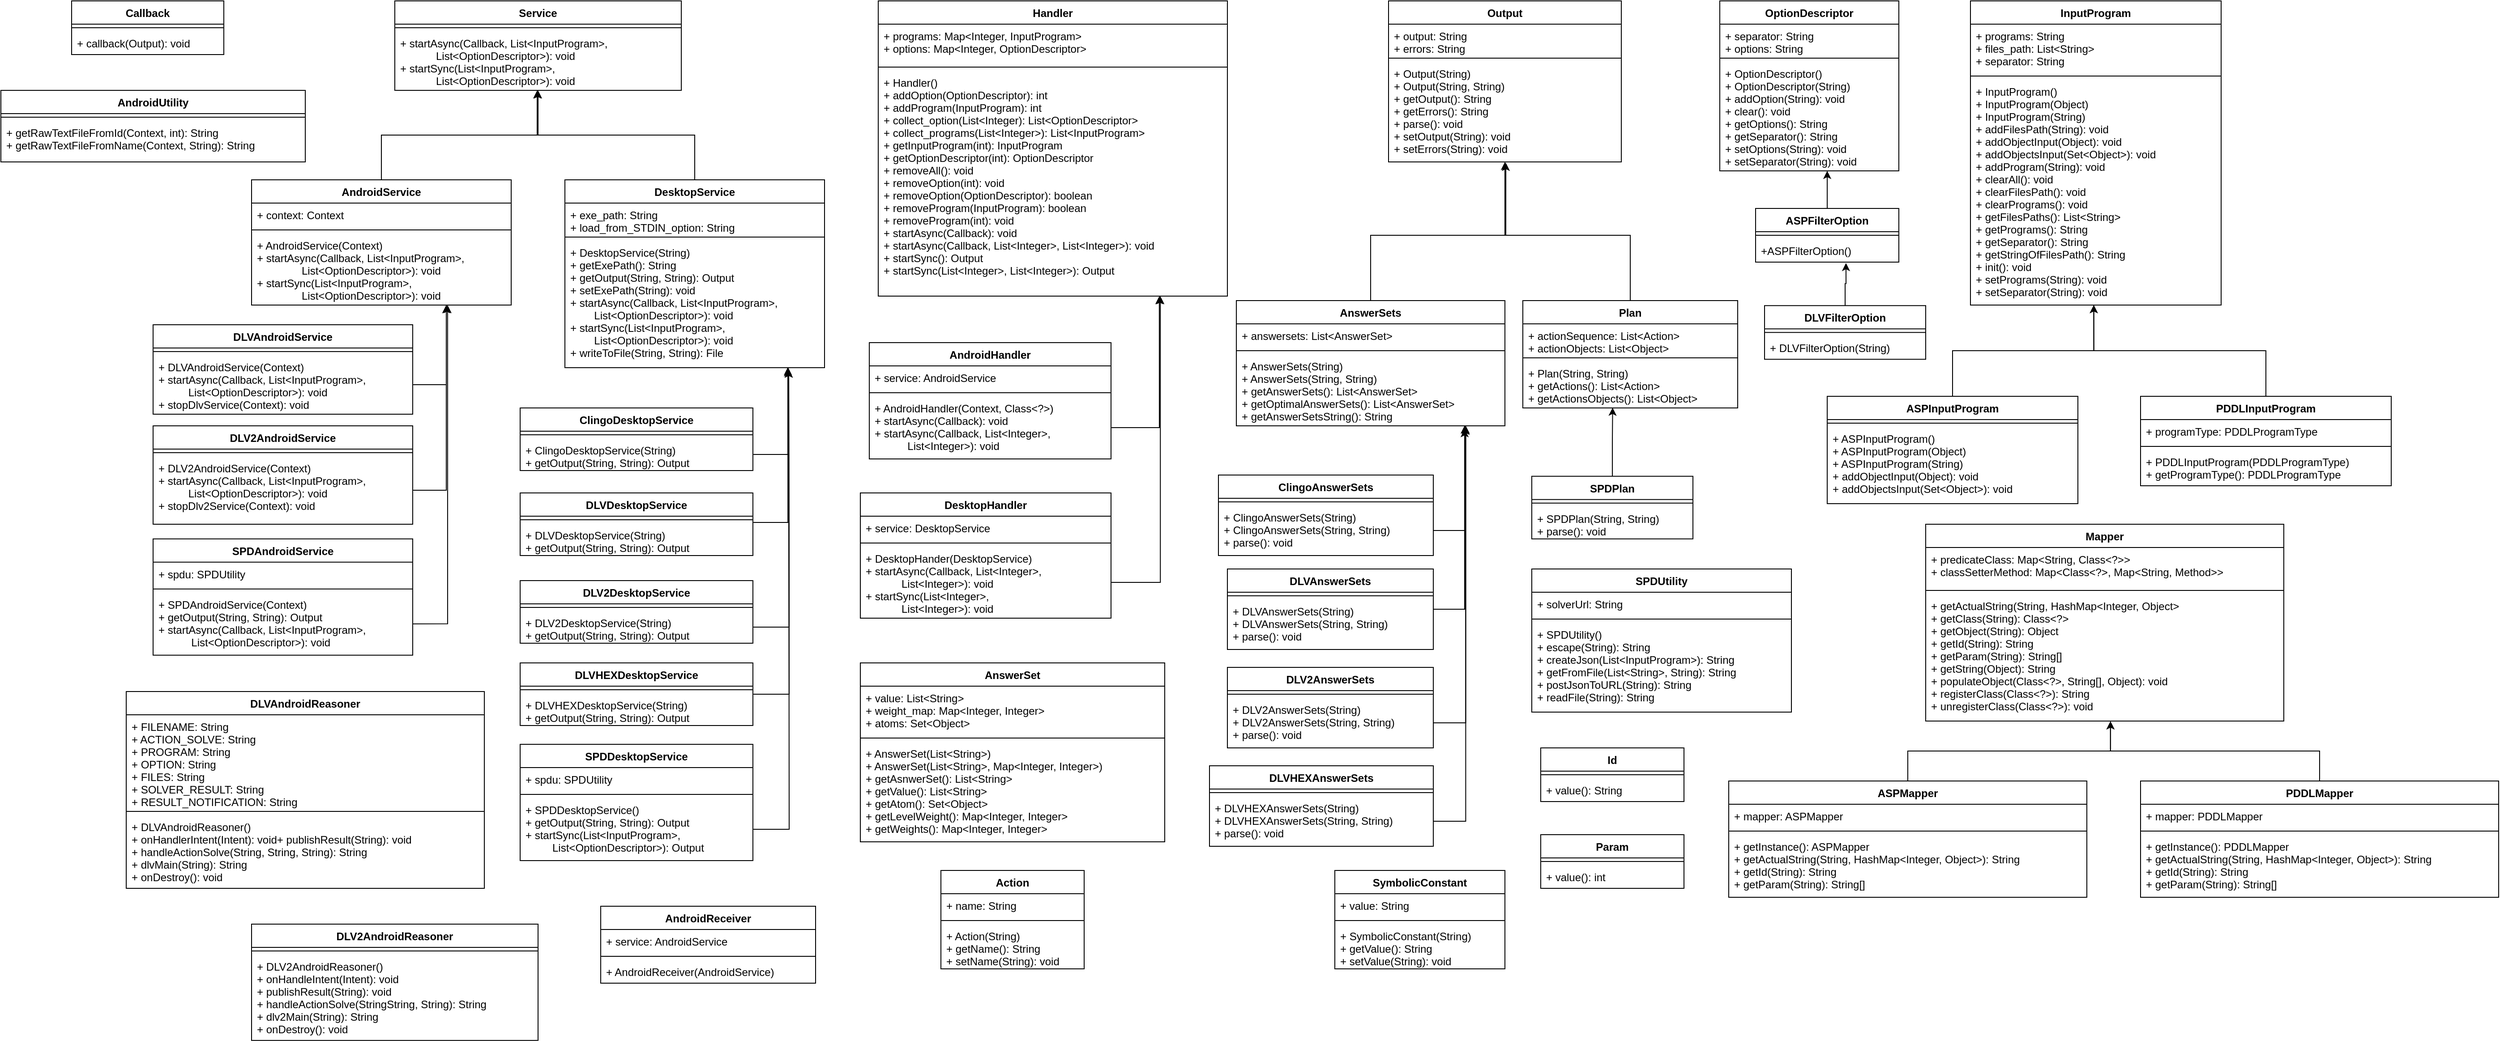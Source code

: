 <mxfile version="12.5.5" type="device"><diagram id="XfxQI-YDz-Ig00bd78r7" name="Page-1"><mxGraphModel dx="1921" dy="1619" grid="1" gridSize="10" guides="1" tooltips="1" connect="1" arrows="1" fold="1" page="1" pageScale="1" pageWidth="827" pageHeight="1169" math="0" shadow="0"><root><mxCell id="0"/><mxCell id="1" parent="0"/><mxCell id="Uh3srBSXITsG0A0jG8PD-2" value="Callback" style="swimlane;fontStyle=1;align=center;verticalAlign=top;childLayout=stackLayout;horizontal=1;startSize=26;horizontalStack=0;resizeParent=1;resizeParentMax=0;resizeLast=0;collapsible=1;marginBottom=0;" parent="1" vertex="1"><mxGeometry x="-171" y="-82" width="170" height="60" as="geometry"/></mxCell><mxCell id="Uh3srBSXITsG0A0jG8PD-4" value="" style="line;strokeWidth=1;fillColor=none;align=left;verticalAlign=middle;spacingTop=-1;spacingLeft=3;spacingRight=3;rotatable=0;labelPosition=right;points=[];portConstraint=eastwest;" parent="Uh3srBSXITsG0A0jG8PD-2" vertex="1"><mxGeometry y="26" width="170" height="8" as="geometry"/></mxCell><mxCell id="Uh3srBSXITsG0A0jG8PD-5" value="+ callback(Output): void" style="text;strokeColor=none;fillColor=none;align=left;verticalAlign=top;spacingLeft=4;spacingRight=4;overflow=hidden;rotatable=0;points=[[0,0.5],[1,0.5]];portConstraint=eastwest;" parent="Uh3srBSXITsG0A0jG8PD-2" vertex="1"><mxGeometry y="34" width="170" height="26" as="geometry"/></mxCell><mxCell id="Uh3srBSXITsG0A0jG8PD-7" value="Handler" style="swimlane;fontStyle=1;align=center;verticalAlign=top;childLayout=stackLayout;horizontal=1;startSize=26;horizontalStack=0;resizeParent=1;resizeParentMax=0;resizeLast=0;collapsible=1;marginBottom=0;" parent="1" vertex="1"><mxGeometry x="730" y="-82" width="390" height="330" as="geometry"/></mxCell><mxCell id="Uh3srBSXITsG0A0jG8PD-8" value="+ programs: Map&lt;Integer, InputProgram&gt;&#xA;+ options: Map&lt;Integer, OptionDescriptor&gt;" style="text;strokeColor=none;fillColor=none;align=left;verticalAlign=top;spacingLeft=4;spacingRight=4;overflow=hidden;rotatable=0;points=[[0,0.5],[1,0.5]];portConstraint=eastwest;" parent="Uh3srBSXITsG0A0jG8PD-7" vertex="1"><mxGeometry y="26" width="390" height="44" as="geometry"/></mxCell><mxCell id="Uh3srBSXITsG0A0jG8PD-9" value="" style="line;strokeWidth=1;fillColor=none;align=left;verticalAlign=middle;spacingTop=-1;spacingLeft=3;spacingRight=3;rotatable=0;labelPosition=right;points=[];portConstraint=eastwest;" parent="Uh3srBSXITsG0A0jG8PD-7" vertex="1"><mxGeometry y="70" width="390" height="8" as="geometry"/></mxCell><mxCell id="Uh3srBSXITsG0A0jG8PD-10" value="+ Handler()&#xA;+ addOption(OptionDescriptor): int&#xA;+ addProgram(InputProgram): int&#xA;+ collect_option(List&lt;Integer): List&lt;OptionDescriptor&gt;&#xA;+ collect_programs(List&lt;Integer&gt;): List&lt;InputProgram&gt;&#xA;+ getInputProgram(int): InputProgram&#xA;+ getOptionDescriptor(int): OptionDescriptor&#xA;+ removeAll(): void&#xA;+ removeOption(int): void&#xA;+ removeOption(OptionDescriptor): boolean&#xA;+ removeProgram(InputProgram): boolean&#xA;+ removeProgram(int): void&#xA;+ startAsync(Callback): void&#xA;+ startAsync(Callback, List&lt;Integer&gt;, List&lt;Integer&gt;): void&#xA;+ startSync(): Output&#xA;+ startSync(List&lt;Integer&gt;, List&lt;Integer&gt;): Output&#xA;" style="text;strokeColor=none;fillColor=none;align=left;verticalAlign=top;spacingLeft=4;spacingRight=4;overflow=hidden;rotatable=0;points=[[0,0.5],[1,0.5]];portConstraint=eastwest;" parent="Uh3srBSXITsG0A0jG8PD-7" vertex="1"><mxGeometry y="78" width="390" height="252" as="geometry"/></mxCell><mxCell id="Uh3srBSXITsG0A0jG8PD-11" value="InputProgram" style="swimlane;fontStyle=1;align=center;verticalAlign=top;childLayout=stackLayout;horizontal=1;startSize=26;horizontalStack=0;resizeParent=1;resizeParentMax=0;resizeLast=0;collapsible=1;marginBottom=0;" parent="1" vertex="1"><mxGeometry x="1950" y="-82" width="280" height="340" as="geometry"/></mxCell><mxCell id="Uh3srBSXITsG0A0jG8PD-12" value="+ programs: String&#xA;+ files_path: List&lt;String&gt;&#xA;+ separator: String&#xA;" style="text;strokeColor=none;fillColor=none;align=left;verticalAlign=top;spacingLeft=4;spacingRight=4;overflow=hidden;rotatable=0;points=[[0,0.5],[1,0.5]];portConstraint=eastwest;" parent="Uh3srBSXITsG0A0jG8PD-11" vertex="1"><mxGeometry y="26" width="280" height="54" as="geometry"/></mxCell><mxCell id="Uh3srBSXITsG0A0jG8PD-13" value="" style="line;strokeWidth=1;fillColor=none;align=left;verticalAlign=middle;spacingTop=-1;spacingLeft=3;spacingRight=3;rotatable=0;labelPosition=right;points=[];portConstraint=eastwest;" parent="Uh3srBSXITsG0A0jG8PD-11" vertex="1"><mxGeometry y="80" width="280" height="8" as="geometry"/></mxCell><mxCell id="Uh3srBSXITsG0A0jG8PD-14" value="+ InputProgram()&#xA;+ InputProgram(Object)&#xA;+ InputProgram(String)&#xA;+ addFilesPath(String): void&#xA;+ addObjectInput(Object): void&#xA;+ addObjectsInput(Set&lt;Object&gt;): void&#xA;+ addProgram(String): void&#xA;+ clearAll(): void&#xA;+ clearFilesPath(): void&#xA;+ clearPrograms(): void&#xA;+ getFilesPaths(): List&lt;String&gt;&#xA;+ getPrograms(): String&#xA;+ getSeparator(): String&#xA;+ getStringOfFilesPath(): String&#xA;+ init(): void&#xA;+ setPrograms(String): void&#xA;+ setSeparator(String): void&#xA;" style="text;strokeColor=none;fillColor=none;align=left;verticalAlign=top;spacingLeft=4;spacingRight=4;overflow=hidden;rotatable=0;points=[[0,0.5],[1,0.5]];portConstraint=eastwest;" parent="Uh3srBSXITsG0A0jG8PD-11" vertex="1"><mxGeometry y="88" width="280" height="252" as="geometry"/></mxCell><mxCell id="Uh3srBSXITsG0A0jG8PD-15" value="OptionDescriptor" style="swimlane;fontStyle=1;align=center;verticalAlign=top;childLayout=stackLayout;horizontal=1;startSize=26;horizontalStack=0;resizeParent=1;resizeParentMax=0;resizeLast=0;collapsible=1;marginBottom=0;" parent="1" vertex="1"><mxGeometry x="1670" y="-82" width="200" height="190" as="geometry"/></mxCell><mxCell id="Uh3srBSXITsG0A0jG8PD-16" value="+ separator: String&#xA;+ options: String&#xA;" style="text;strokeColor=none;fillColor=none;align=left;verticalAlign=top;spacingLeft=4;spacingRight=4;overflow=hidden;rotatable=0;points=[[0,0.5],[1,0.5]];portConstraint=eastwest;" parent="Uh3srBSXITsG0A0jG8PD-15" vertex="1"><mxGeometry y="26" width="200" height="34" as="geometry"/></mxCell><mxCell id="Uh3srBSXITsG0A0jG8PD-17" value="" style="line;strokeWidth=1;fillColor=none;align=left;verticalAlign=middle;spacingTop=-1;spacingLeft=3;spacingRight=3;rotatable=0;labelPosition=right;points=[];portConstraint=eastwest;" parent="Uh3srBSXITsG0A0jG8PD-15" vertex="1"><mxGeometry y="60" width="200" height="8" as="geometry"/></mxCell><mxCell id="Uh3srBSXITsG0A0jG8PD-18" value="+ OptionDescriptor()&#xA;+ OptionDescriptor(String)&#xA;+ addOption(String): void&#xA;+ clear(): void&#xA;+ getOptions(): String&#xA;+ getSeparator(): String&#xA;+ setOptions(String): void&#xA;+ setSeparator(String): void&#xA;" style="text;strokeColor=none;fillColor=none;align=left;verticalAlign=top;spacingLeft=4;spacingRight=4;overflow=hidden;rotatable=0;points=[[0,0.5],[1,0.5]];portConstraint=eastwest;" parent="Uh3srBSXITsG0A0jG8PD-15" vertex="1"><mxGeometry y="68" width="200" height="122" as="geometry"/></mxCell><mxCell id="Uh3srBSXITsG0A0jG8PD-19" value="Output" style="swimlane;fontStyle=1;align=center;verticalAlign=top;childLayout=stackLayout;horizontal=1;startSize=26;horizontalStack=0;resizeParent=1;resizeParentMax=0;resizeLast=0;collapsible=1;marginBottom=0;" parent="1" vertex="1"><mxGeometry x="1300" y="-82" width="260" height="180" as="geometry"/></mxCell><mxCell id="Uh3srBSXITsG0A0jG8PD-20" value="+ output: String&#xA;+ errors: String&#xA;" style="text;strokeColor=none;fillColor=none;align=left;verticalAlign=top;spacingLeft=4;spacingRight=4;overflow=hidden;rotatable=0;points=[[0,0.5],[1,0.5]];portConstraint=eastwest;" parent="Uh3srBSXITsG0A0jG8PD-19" vertex="1"><mxGeometry y="26" width="260" height="34" as="geometry"/></mxCell><mxCell id="Uh3srBSXITsG0A0jG8PD-21" value="" style="line;strokeWidth=1;fillColor=none;align=left;verticalAlign=middle;spacingTop=-1;spacingLeft=3;spacingRight=3;rotatable=0;labelPosition=right;points=[];portConstraint=eastwest;" parent="Uh3srBSXITsG0A0jG8PD-19" vertex="1"><mxGeometry y="60" width="260" height="8" as="geometry"/></mxCell><mxCell id="Uh3srBSXITsG0A0jG8PD-22" value="+ Output(String)&#xA;+ Output(String, String)&#xA;+ getOutput(): String&#xA;+ getErrors(): String&#xA;+ parse(): void&#xA;+ setOutput(String): void&#xA;+ setErrors(String): void&#xA;" style="text;strokeColor=none;fillColor=none;align=left;verticalAlign=top;spacingLeft=4;spacingRight=4;overflow=hidden;rotatable=0;points=[[0,0.5],[1,0.5]];portConstraint=eastwest;" parent="Uh3srBSXITsG0A0jG8PD-19" vertex="1"><mxGeometry y="68" width="260" height="112" as="geometry"/></mxCell><mxCell id="Uh3srBSXITsG0A0jG8PD-23" value="Service" style="swimlane;fontStyle=1;align=center;verticalAlign=top;childLayout=stackLayout;horizontal=1;startSize=26;horizontalStack=0;resizeParent=1;resizeParentMax=0;resizeLast=0;collapsible=1;marginBottom=0;" parent="1" vertex="1"><mxGeometry x="190" y="-82" width="320" height="100" as="geometry"/></mxCell><mxCell id="Uh3srBSXITsG0A0jG8PD-25" value="" style="line;strokeWidth=1;fillColor=none;align=left;verticalAlign=middle;spacingTop=-1;spacingLeft=3;spacingRight=3;rotatable=0;labelPosition=right;points=[];portConstraint=eastwest;" parent="Uh3srBSXITsG0A0jG8PD-23" vertex="1"><mxGeometry y="26" width="320" height="8" as="geometry"/></mxCell><mxCell id="Uh3srBSXITsG0A0jG8PD-26" value="+ startAsync(Callback, List&lt;InputProgram&gt;, &#xA;            List&lt;OptionDescriptor&gt;): void&#xA;+ startSync(List&lt;InputProgram&gt;,&#xA;            List&lt;OptionDescriptor&gt;): void&#xA;" style="text;strokeColor=none;fillColor=none;align=left;verticalAlign=top;spacingLeft=4;spacingRight=4;overflow=hidden;rotatable=0;points=[[0,0.5],[1,0.5]];portConstraint=eastwest;" parent="Uh3srBSXITsG0A0jG8PD-23" vertex="1"><mxGeometry y="34" width="320" height="66" as="geometry"/></mxCell><mxCell id="Uh3srBSXITsG0A0jG8PD-27" value="AnswerSet" style="swimlane;fontStyle=1;align=center;verticalAlign=top;childLayout=stackLayout;horizontal=1;startSize=26;horizontalStack=0;resizeParent=1;resizeParentMax=0;resizeLast=0;collapsible=1;marginBottom=0;" parent="1" vertex="1"><mxGeometry x="710" y="658" width="340" height="200" as="geometry"/></mxCell><mxCell id="Uh3srBSXITsG0A0jG8PD-28" value="+ value: List&lt;String&gt;&#xA;+ weight_map: Map&lt;Integer, Integer&gt;&#xA;+ atoms: Set&lt;Object&gt;&#xA;" style="text;strokeColor=none;fillColor=none;align=left;verticalAlign=top;spacingLeft=4;spacingRight=4;overflow=hidden;rotatable=0;points=[[0,0.5],[1,0.5]];portConstraint=eastwest;" parent="Uh3srBSXITsG0A0jG8PD-27" vertex="1"><mxGeometry y="26" width="340" height="54" as="geometry"/></mxCell><mxCell id="Uh3srBSXITsG0A0jG8PD-29" value="" style="line;strokeWidth=1;fillColor=none;align=left;verticalAlign=middle;spacingTop=-1;spacingLeft=3;spacingRight=3;rotatable=0;labelPosition=right;points=[];portConstraint=eastwest;" parent="Uh3srBSXITsG0A0jG8PD-27" vertex="1"><mxGeometry y="80" width="340" height="8" as="geometry"/></mxCell><mxCell id="Uh3srBSXITsG0A0jG8PD-30" value="+ AnswerSet(List&lt;String&gt;)&#xA;+ AnswerSet(List&lt;String&gt;, Map&lt;Integer, Integer&gt;)&#xA;+ getAsnwerSet(): List&lt;String&gt;&#xA;+ getValue(): List&lt;String&gt;&#xA;+ getAtom(): Set&lt;Object&gt;&#xA;+ getLevelWeight(): Map&lt;Integer, Integer&gt;&#xA;+ getWeights(): Map&lt;Integer, Integer&gt;&#xA;" style="text;strokeColor=none;fillColor=none;align=left;verticalAlign=top;spacingLeft=4;spacingRight=4;overflow=hidden;rotatable=0;points=[[0,0.5],[1,0.5]];portConstraint=eastwest;" parent="Uh3srBSXITsG0A0jG8PD-27" vertex="1"><mxGeometry y="88" width="340" height="112" as="geometry"/></mxCell><mxCell id="G0RfDFOkTL-xEUt1QA9_-24" style="edgeStyle=orthogonalEdgeStyle;rounded=0;orthogonalLoop=1;jettySize=auto;html=1;entryX=0.504;entryY=1.009;entryDx=0;entryDy=0;entryPerimeter=0;" parent="1" source="Uh3srBSXITsG0A0jG8PD-31" target="Uh3srBSXITsG0A0jG8PD-22" edge="1"><mxGeometry relative="1" as="geometry"><Array as="points"><mxPoint x="1280" y="180"/><mxPoint x="1431" y="180"/></Array></mxGeometry></mxCell><mxCell id="Uh3srBSXITsG0A0jG8PD-31" value="AnswerSets" style="swimlane;fontStyle=1;align=center;verticalAlign=top;childLayout=stackLayout;horizontal=1;startSize=26;horizontalStack=0;resizeParent=1;resizeParentMax=0;resizeLast=0;collapsible=1;marginBottom=0;" parent="1" vertex="1"><mxGeometry x="1130" y="253" width="300" height="140" as="geometry"/></mxCell><mxCell id="Uh3srBSXITsG0A0jG8PD-32" value="+ answersets: List&lt;AnswerSet&gt;" style="text;strokeColor=none;fillColor=none;align=left;verticalAlign=top;spacingLeft=4;spacingRight=4;overflow=hidden;rotatable=0;points=[[0,0.5],[1,0.5]];portConstraint=eastwest;" parent="Uh3srBSXITsG0A0jG8PD-31" vertex="1"><mxGeometry y="26" width="300" height="26" as="geometry"/></mxCell><mxCell id="Uh3srBSXITsG0A0jG8PD-33" value="" style="line;strokeWidth=1;fillColor=none;align=left;verticalAlign=middle;spacingTop=-1;spacingLeft=3;spacingRight=3;rotatable=0;labelPosition=right;points=[];portConstraint=eastwest;" parent="Uh3srBSXITsG0A0jG8PD-31" vertex="1"><mxGeometry y="52" width="300" height="8" as="geometry"/></mxCell><mxCell id="Uh3srBSXITsG0A0jG8PD-34" value="+ AnswerSets(String)&#xA;+ AnswerSets(String, String)&#xA;+ getAnswerSets(): List&lt;AnswerSet&gt;&#xA;+ getOptimalAnswerSets(): List&lt;AnswerSet&gt;&#xA;+ getAnswerSetsString(): String&#xA;" style="text;strokeColor=none;fillColor=none;align=left;verticalAlign=top;spacingLeft=4;spacingRight=4;overflow=hidden;rotatable=0;points=[[0,0.5],[1,0.5]];portConstraint=eastwest;" parent="Uh3srBSXITsG0A0jG8PD-31" vertex="1"><mxGeometry y="60" width="300" height="80" as="geometry"/></mxCell><mxCell id="mGB9U6Sc5AAGe_RkMhGL-6" style="edgeStyle=orthogonalEdgeStyle;rounded=0;orthogonalLoop=1;jettySize=auto;html=1;entryX=0.6;entryY=1;entryDx=0;entryDy=0;entryPerimeter=0;" parent="1" source="Uh3srBSXITsG0A0jG8PD-35" target="Uh3srBSXITsG0A0jG8PD-18" edge="1"><mxGeometry relative="1" as="geometry"/></mxCell><mxCell id="Uh3srBSXITsG0A0jG8PD-35" value="ASPFilterOption" style="swimlane;fontStyle=1;align=center;verticalAlign=top;childLayout=stackLayout;horizontal=1;startSize=26;horizontalStack=0;resizeParent=1;resizeParentMax=0;resizeLast=0;collapsible=1;marginBottom=0;" parent="1" vertex="1"><mxGeometry x="1710" y="150" width="160" height="60" as="geometry"/></mxCell><mxCell id="Uh3srBSXITsG0A0jG8PD-37" value="" style="line;strokeWidth=1;fillColor=none;align=left;verticalAlign=middle;spacingTop=-1;spacingLeft=3;spacingRight=3;rotatable=0;labelPosition=right;points=[];portConstraint=eastwest;" parent="Uh3srBSXITsG0A0jG8PD-35" vertex="1"><mxGeometry y="26" width="160" height="8" as="geometry"/></mxCell><mxCell id="Uh3srBSXITsG0A0jG8PD-38" value="+ASPFilterOption()" style="text;strokeColor=none;fillColor=none;align=left;verticalAlign=top;spacingLeft=4;spacingRight=4;overflow=hidden;rotatable=0;points=[[0,0.5],[1,0.5]];portConstraint=eastwest;" parent="Uh3srBSXITsG0A0jG8PD-35" vertex="1"><mxGeometry y="34" width="160" height="26" as="geometry"/></mxCell><mxCell id="G0RfDFOkTL-xEUt1QA9_-33" style="edgeStyle=orthogonalEdgeStyle;rounded=0;orthogonalLoop=1;jettySize=auto;html=1;entryX=0.492;entryY=1;entryDx=0;entryDy=0;entryPerimeter=0;" parent="1" source="Uh3srBSXITsG0A0jG8PD-39" target="Uh3srBSXITsG0A0jG8PD-14" edge="1"><mxGeometry relative="1" as="geometry"/></mxCell><mxCell id="Uh3srBSXITsG0A0jG8PD-39" value="ASPInputProgram" style="swimlane;fontStyle=1;align=center;verticalAlign=top;childLayout=stackLayout;horizontal=1;startSize=26;horizontalStack=0;resizeParent=1;resizeParentMax=0;resizeLast=0;collapsible=1;marginBottom=0;" parent="1" vertex="1"><mxGeometry x="1790" y="360" width="280" height="120" as="geometry"/></mxCell><mxCell id="Uh3srBSXITsG0A0jG8PD-41" value="" style="line;strokeWidth=1;fillColor=none;align=left;verticalAlign=middle;spacingTop=-1;spacingLeft=3;spacingRight=3;rotatable=0;labelPosition=right;points=[];portConstraint=eastwest;" parent="Uh3srBSXITsG0A0jG8PD-39" vertex="1"><mxGeometry y="26" width="280" height="8" as="geometry"/></mxCell><mxCell id="Uh3srBSXITsG0A0jG8PD-42" value="+ ASPInputProgram()&#xA;+ ASPInputProgram(Object)&#xA;+ ASPInputProgram(String)&#xA;+ addObjectInput(Object): void&#xA;+ addObjectsInput(Set&lt;Object&gt;): void&#xA;" style="text;strokeColor=none;fillColor=none;align=left;verticalAlign=top;spacingLeft=4;spacingRight=4;overflow=hidden;rotatable=0;points=[[0,0.5],[1,0.5]];portConstraint=eastwest;" parent="Uh3srBSXITsG0A0jG8PD-39" vertex="1"><mxGeometry y="34" width="280" height="86" as="geometry"/></mxCell><mxCell id="G0RfDFOkTL-xEUt1QA9_-35" style="edgeStyle=orthogonalEdgeStyle;rounded=0;orthogonalLoop=1;jettySize=auto;html=1;entryX=0.516;entryY=1.002;entryDx=0;entryDy=0;entryPerimeter=0;" parent="1" source="Uh3srBSXITsG0A0jG8PD-43" target="Uh3srBSXITsG0A0jG8PD-78" edge="1"><mxGeometry relative="1" as="geometry"/></mxCell><mxCell id="Uh3srBSXITsG0A0jG8PD-43" value="ASPMapper" style="swimlane;fontStyle=1;align=center;verticalAlign=top;childLayout=stackLayout;horizontal=1;startSize=26;horizontalStack=0;resizeParent=1;resizeParentMax=0;resizeLast=0;collapsible=1;marginBottom=0;" parent="1" vertex="1"><mxGeometry x="1680" y="790" width="400" height="130" as="geometry"/></mxCell><mxCell id="Uh3srBSXITsG0A0jG8PD-44" value="+ mapper: ASPMapper" style="text;strokeColor=none;fillColor=none;align=left;verticalAlign=top;spacingLeft=4;spacingRight=4;overflow=hidden;rotatable=0;points=[[0,0.5],[1,0.5]];portConstraint=eastwest;" parent="Uh3srBSXITsG0A0jG8PD-43" vertex="1"><mxGeometry y="26" width="400" height="26" as="geometry"/></mxCell><mxCell id="Uh3srBSXITsG0A0jG8PD-45" value="" style="line;strokeWidth=1;fillColor=none;align=left;verticalAlign=middle;spacingTop=-1;spacingLeft=3;spacingRight=3;rotatable=0;labelPosition=right;points=[];portConstraint=eastwest;" parent="Uh3srBSXITsG0A0jG8PD-43" vertex="1"><mxGeometry y="52" width="400" height="8" as="geometry"/></mxCell><mxCell id="Uh3srBSXITsG0A0jG8PD-46" value="+ getInstance(): ASPMapper&#xA;+ getActualString(String, HashMap&lt;Integer, Object&gt;): String&#xA;+ getId(String): String&#xA;+ getParam(String): String[]&#xA;" style="text;strokeColor=none;fillColor=none;align=left;verticalAlign=top;spacingLeft=4;spacingRight=4;overflow=hidden;rotatable=0;points=[[0,0.5],[1,0.5]];portConstraint=eastwest;" parent="Uh3srBSXITsG0A0jG8PD-43" vertex="1"><mxGeometry y="60" width="400" height="70" as="geometry"/></mxCell><mxCell id="Uh3srBSXITsG0A0jG8PD-51" value="SymbolicConstant" style="swimlane;fontStyle=1;align=center;verticalAlign=top;childLayout=stackLayout;horizontal=1;startSize=26;horizontalStack=0;resizeParent=1;resizeParentMax=0;resizeLast=0;collapsible=1;marginBottom=0;" parent="1" vertex="1"><mxGeometry x="1240" y="890" width="190" height="110" as="geometry"/></mxCell><mxCell id="Uh3srBSXITsG0A0jG8PD-52" value="+ value: String" style="text;strokeColor=none;fillColor=none;align=left;verticalAlign=top;spacingLeft=4;spacingRight=4;overflow=hidden;rotatable=0;points=[[0,0.5],[1,0.5]];portConstraint=eastwest;" parent="Uh3srBSXITsG0A0jG8PD-51" vertex="1"><mxGeometry y="26" width="190" height="26" as="geometry"/></mxCell><mxCell id="Uh3srBSXITsG0A0jG8PD-53" value="" style="line;strokeWidth=1;fillColor=none;align=left;verticalAlign=middle;spacingTop=-1;spacingLeft=3;spacingRight=3;rotatable=0;labelPosition=right;points=[];portConstraint=eastwest;" parent="Uh3srBSXITsG0A0jG8PD-51" vertex="1"><mxGeometry y="52" width="190" height="8" as="geometry"/></mxCell><mxCell id="Uh3srBSXITsG0A0jG8PD-54" value="+ SymbolicConstant(String)&#xA;+ getValue(): String&#xA;+ setValue(String): void&#xA;" style="text;strokeColor=none;fillColor=none;align=left;verticalAlign=top;spacingLeft=4;spacingRight=4;overflow=hidden;rotatable=0;points=[[0,0.5],[1,0.5]];portConstraint=eastwest;" parent="Uh3srBSXITsG0A0jG8PD-51" vertex="1"><mxGeometry y="60" width="190" height="50" as="geometry"/></mxCell><mxCell id="Uh3srBSXITsG0A0jG8PD-55" value="Action" style="swimlane;fontStyle=1;align=center;verticalAlign=top;childLayout=stackLayout;horizontal=1;startSize=26;horizontalStack=0;resizeParent=1;resizeParentMax=0;resizeLast=0;collapsible=1;marginBottom=0;" parent="1" vertex="1"><mxGeometry x="800" y="890" width="160" height="110" as="geometry"/></mxCell><mxCell id="Uh3srBSXITsG0A0jG8PD-56" value="+ name: String" style="text;strokeColor=none;fillColor=none;align=left;verticalAlign=top;spacingLeft=4;spacingRight=4;overflow=hidden;rotatable=0;points=[[0,0.5],[1,0.5]];portConstraint=eastwest;" parent="Uh3srBSXITsG0A0jG8PD-55" vertex="1"><mxGeometry y="26" width="160" height="26" as="geometry"/></mxCell><mxCell id="Uh3srBSXITsG0A0jG8PD-57" value="" style="line;strokeWidth=1;fillColor=none;align=left;verticalAlign=middle;spacingTop=-1;spacingLeft=3;spacingRight=3;rotatable=0;labelPosition=right;points=[];portConstraint=eastwest;" parent="Uh3srBSXITsG0A0jG8PD-55" vertex="1"><mxGeometry y="52" width="160" height="8" as="geometry"/></mxCell><mxCell id="Uh3srBSXITsG0A0jG8PD-58" value="+ Action(String)&#xA;+ getName(): String&#xA;+ setName(String): void&#xA;" style="text;strokeColor=none;fillColor=none;align=left;verticalAlign=top;spacingLeft=4;spacingRight=4;overflow=hidden;rotatable=0;points=[[0,0.5],[1,0.5]];portConstraint=eastwest;" parent="Uh3srBSXITsG0A0jG8PD-55" vertex="1"><mxGeometry y="60" width="160" height="50" as="geometry"/></mxCell><mxCell id="G0RfDFOkTL-xEUt1QA9_-34" style="edgeStyle=orthogonalEdgeStyle;rounded=0;orthogonalLoop=1;jettySize=auto;html=1;entryX=0.492;entryY=1;entryDx=0;entryDy=0;entryPerimeter=0;" parent="1" source="Uh3srBSXITsG0A0jG8PD-59" target="Uh3srBSXITsG0A0jG8PD-14" edge="1"><mxGeometry relative="1" as="geometry"/></mxCell><mxCell id="Uh3srBSXITsG0A0jG8PD-59" value="PDDLInputProgram" style="swimlane;fontStyle=1;align=center;verticalAlign=top;childLayout=stackLayout;horizontal=1;startSize=26;horizontalStack=0;resizeParent=1;resizeParentMax=0;resizeLast=0;collapsible=1;marginBottom=0;" parent="1" vertex="1"><mxGeometry x="2140" y="360" width="280" height="100" as="geometry"/></mxCell><mxCell id="Uh3srBSXITsG0A0jG8PD-60" value="+ programType: PDDLProgramType" style="text;strokeColor=none;fillColor=none;align=left;verticalAlign=top;spacingLeft=4;spacingRight=4;overflow=hidden;rotatable=0;points=[[0,0.5],[1,0.5]];portConstraint=eastwest;" parent="Uh3srBSXITsG0A0jG8PD-59" vertex="1"><mxGeometry y="26" width="280" height="26" as="geometry"/></mxCell><mxCell id="Uh3srBSXITsG0A0jG8PD-61" value="" style="line;strokeWidth=1;fillColor=none;align=left;verticalAlign=middle;spacingTop=-1;spacingLeft=3;spacingRight=3;rotatable=0;labelPosition=right;points=[];portConstraint=eastwest;" parent="Uh3srBSXITsG0A0jG8PD-59" vertex="1"><mxGeometry y="52" width="280" height="8" as="geometry"/></mxCell><mxCell id="Uh3srBSXITsG0A0jG8PD-62" value="+ PDDLInputProgram(PDDLProgramType)&#xA;+ getProgramType(): PDDLProgramType&#xA;" style="text;strokeColor=none;fillColor=none;align=left;verticalAlign=top;spacingLeft=4;spacingRight=4;overflow=hidden;rotatable=0;points=[[0,0.5],[1,0.5]];portConstraint=eastwest;" parent="Uh3srBSXITsG0A0jG8PD-59" vertex="1"><mxGeometry y="60" width="280" height="40" as="geometry"/></mxCell><mxCell id="G0RfDFOkTL-xEUt1QA9_-36" style="edgeStyle=orthogonalEdgeStyle;rounded=0;orthogonalLoop=1;jettySize=auto;html=1;entryX=0.516;entryY=1.002;entryDx=0;entryDy=0;entryPerimeter=0;" parent="1" source="Uh3srBSXITsG0A0jG8PD-63" target="Uh3srBSXITsG0A0jG8PD-78" edge="1"><mxGeometry relative="1" as="geometry"/></mxCell><mxCell id="Uh3srBSXITsG0A0jG8PD-63" value="PDDLMapper" style="swimlane;fontStyle=1;align=center;verticalAlign=top;childLayout=stackLayout;horizontal=1;startSize=26;horizontalStack=0;resizeParent=1;resizeParentMax=0;resizeLast=0;collapsible=1;marginBottom=0;" parent="1" vertex="1"><mxGeometry x="2140" y="790" width="400" height="130" as="geometry"/></mxCell><mxCell id="Uh3srBSXITsG0A0jG8PD-64" value="+ mapper: PDDLMapper" style="text;strokeColor=none;fillColor=none;align=left;verticalAlign=top;spacingLeft=4;spacingRight=4;overflow=hidden;rotatable=0;points=[[0,0.5],[1,0.5]];portConstraint=eastwest;" parent="Uh3srBSXITsG0A0jG8PD-63" vertex="1"><mxGeometry y="26" width="400" height="26" as="geometry"/></mxCell><mxCell id="Uh3srBSXITsG0A0jG8PD-65" value="" style="line;strokeWidth=1;fillColor=none;align=left;verticalAlign=middle;spacingTop=-1;spacingLeft=3;spacingRight=3;rotatable=0;labelPosition=right;points=[];portConstraint=eastwest;" parent="Uh3srBSXITsG0A0jG8PD-63" vertex="1"><mxGeometry y="52" width="400" height="8" as="geometry"/></mxCell><mxCell id="Uh3srBSXITsG0A0jG8PD-66" value="+ getInstance(): PDDLMapper&#xA;+ getActualString(String, HashMap&lt;Integer, Object&gt;): String&#xA;+ getId(String): String&#xA;+ getParam(String): String[]&#xA;" style="text;strokeColor=none;fillColor=none;align=left;verticalAlign=top;spacingLeft=4;spacingRight=4;overflow=hidden;rotatable=0;points=[[0,0.5],[1,0.5]];portConstraint=eastwest;" parent="Uh3srBSXITsG0A0jG8PD-63" vertex="1"><mxGeometry y="60" width="400" height="70" as="geometry"/></mxCell><mxCell id="G0RfDFOkTL-xEUt1QA9_-27" style="edgeStyle=orthogonalEdgeStyle;rounded=0;orthogonalLoop=1;jettySize=auto;html=1;entryX=0.5;entryY=1;entryDx=0;entryDy=0;" parent="1" source="Uh3srBSXITsG0A0jG8PD-67" target="Uh3srBSXITsG0A0jG8PD-19" edge="1"><mxGeometry relative="1" as="geometry"><Array as="points"><mxPoint x="1570" y="180"/><mxPoint x="1430" y="180"/></Array></mxGeometry></mxCell><mxCell id="Uh3srBSXITsG0A0jG8PD-67" value="Plan" style="swimlane;fontStyle=1;align=center;verticalAlign=top;childLayout=stackLayout;horizontal=1;startSize=26;horizontalStack=0;resizeParent=1;resizeParentMax=0;resizeLast=0;collapsible=1;marginBottom=0;" parent="1" vertex="1"><mxGeometry x="1450" y="253" width="240" height="120" as="geometry"/></mxCell><mxCell id="Uh3srBSXITsG0A0jG8PD-68" value="+ actionSequence: List&lt;Action&gt;&#xA;+ actionObjects: List&lt;Object&gt;&#xA;" style="text;strokeColor=none;fillColor=none;align=left;verticalAlign=top;spacingLeft=4;spacingRight=4;overflow=hidden;rotatable=0;points=[[0,0.5],[1,0.5]];portConstraint=eastwest;" parent="Uh3srBSXITsG0A0jG8PD-67" vertex="1"><mxGeometry y="26" width="240" height="34" as="geometry"/></mxCell><mxCell id="Uh3srBSXITsG0A0jG8PD-69" value="" style="line;strokeWidth=1;fillColor=none;align=left;verticalAlign=middle;spacingTop=-1;spacingLeft=3;spacingRight=3;rotatable=0;labelPosition=right;points=[];portConstraint=eastwest;" parent="Uh3srBSXITsG0A0jG8PD-67" vertex="1"><mxGeometry y="60" width="240" height="8" as="geometry"/></mxCell><mxCell id="Uh3srBSXITsG0A0jG8PD-70" value="+ Plan(String, String)&#xA;+ getActions(): List&lt;Action&gt;&#xA;+ getActionsObjects(): List&lt;Object&gt;&#xA;" style="text;strokeColor=none;fillColor=none;align=left;verticalAlign=top;spacingLeft=4;spacingRight=4;overflow=hidden;rotatable=0;points=[[0,0.5],[1,0.5]];portConstraint=eastwest;" parent="Uh3srBSXITsG0A0jG8PD-67" vertex="1"><mxGeometry y="68" width="240" height="52" as="geometry"/></mxCell><mxCell id="Uh3srBSXITsG0A0jG8PD-71" value="Id" style="swimlane;fontStyle=1;align=center;verticalAlign=top;childLayout=stackLayout;horizontal=1;startSize=26;horizontalStack=0;resizeParent=1;resizeParentMax=0;resizeLast=0;collapsible=1;marginBottom=0;" parent="1" vertex="1"><mxGeometry x="1470" y="753" width="160" height="60" as="geometry"/></mxCell><mxCell id="Uh3srBSXITsG0A0jG8PD-73" value="" style="line;strokeWidth=1;fillColor=none;align=left;verticalAlign=middle;spacingTop=-1;spacingLeft=3;spacingRight=3;rotatable=0;labelPosition=right;points=[];portConstraint=eastwest;" parent="Uh3srBSXITsG0A0jG8PD-71" vertex="1"><mxGeometry y="26" width="160" height="8" as="geometry"/></mxCell><mxCell id="Uh3srBSXITsG0A0jG8PD-74" value="+ value(): String" style="text;strokeColor=none;fillColor=none;align=left;verticalAlign=top;spacingLeft=4;spacingRight=4;overflow=hidden;rotatable=0;points=[[0,0.5],[1,0.5]];portConstraint=eastwest;" parent="Uh3srBSXITsG0A0jG8PD-71" vertex="1"><mxGeometry y="34" width="160" height="26" as="geometry"/></mxCell><mxCell id="Uh3srBSXITsG0A0jG8PD-75" value="Mapper" style="swimlane;fontStyle=1;align=center;verticalAlign=top;childLayout=stackLayout;horizontal=1;startSize=26;horizontalStack=0;resizeParent=1;resizeParentMax=0;resizeLast=0;collapsible=1;marginBottom=0;" parent="1" vertex="1"><mxGeometry x="1900" y="503" width="400" height="220" as="geometry"/></mxCell><mxCell id="Uh3srBSXITsG0A0jG8PD-76" value="+ predicateClass: Map&lt;String, Class&lt;?&gt;&gt;&#xA;+ classSetterMethod: Map&lt;Class&lt;?&gt;, Map&lt;String, Method&gt;&gt;" style="text;strokeColor=none;fillColor=none;align=left;verticalAlign=top;spacingLeft=4;spacingRight=4;overflow=hidden;rotatable=0;points=[[0,0.5],[1,0.5]];portConstraint=eastwest;" parent="Uh3srBSXITsG0A0jG8PD-75" vertex="1"><mxGeometry y="26" width="400" height="44" as="geometry"/></mxCell><mxCell id="Uh3srBSXITsG0A0jG8PD-77" value="" style="line;strokeWidth=1;fillColor=none;align=left;verticalAlign=middle;spacingTop=-1;spacingLeft=3;spacingRight=3;rotatable=0;labelPosition=right;points=[];portConstraint=eastwest;" parent="Uh3srBSXITsG0A0jG8PD-75" vertex="1"><mxGeometry y="70" width="400" height="8" as="geometry"/></mxCell><mxCell id="Uh3srBSXITsG0A0jG8PD-78" value="+ getActualString(String, HashMap&lt;Integer, Object&gt;&#xA;+ getClass(String): Class&lt;?&gt;&#xA;+ getObject(String): Object&#xA;+ getId(String): String&#xA;+ getParam(String): String[]&#xA;+ getString(Object): String&#xA;+ populateObject(Class&lt;?&gt;, String[], Object): void&#xA;+ registerClass(Class&lt;?&gt;): String&#xA;+ unregisterClass(Class&lt;?&gt;): void&#xA;" style="text;strokeColor=none;fillColor=none;align=left;verticalAlign=top;spacingLeft=4;spacingRight=4;overflow=hidden;rotatable=0;points=[[0,0.5],[1,0.5]];portConstraint=eastwest;" parent="Uh3srBSXITsG0A0jG8PD-75" vertex="1"><mxGeometry y="78" width="400" height="142" as="geometry"/></mxCell><mxCell id="Uh3srBSXITsG0A0jG8PD-79" value="Param" style="swimlane;fontStyle=1;align=center;verticalAlign=top;childLayout=stackLayout;horizontal=1;startSize=26;horizontalStack=0;resizeParent=1;resizeParentMax=0;resizeLast=0;collapsible=1;marginBottom=0;" parent="1" vertex="1"><mxGeometry x="1470" y="850" width="160" height="60" as="geometry"/></mxCell><mxCell id="Uh3srBSXITsG0A0jG8PD-81" value="" style="line;strokeWidth=1;fillColor=none;align=left;verticalAlign=middle;spacingTop=-1;spacingLeft=3;spacingRight=3;rotatable=0;labelPosition=right;points=[];portConstraint=eastwest;" parent="Uh3srBSXITsG0A0jG8PD-79" vertex="1"><mxGeometry y="26" width="160" height="8" as="geometry"/></mxCell><mxCell id="Uh3srBSXITsG0A0jG8PD-82" value="+ value(): int" style="text;strokeColor=none;fillColor=none;align=left;verticalAlign=top;spacingLeft=4;spacingRight=4;overflow=hidden;rotatable=0;points=[[0,0.5],[1,0.5]];portConstraint=eastwest;" parent="Uh3srBSXITsG0A0jG8PD-79" vertex="1"><mxGeometry y="34" width="160" height="26" as="geometry"/></mxCell><mxCell id="Uh3srBSXITsG0A0jG8PD-83" value="AndroidHandler" style="swimlane;fontStyle=1;align=center;verticalAlign=top;childLayout=stackLayout;horizontal=1;startSize=26;horizontalStack=0;resizeParent=1;resizeParentMax=0;resizeLast=0;collapsible=1;marginBottom=0;" parent="1" vertex="1"><mxGeometry x="720" y="300" width="270" height="130" as="geometry"/></mxCell><mxCell id="Uh3srBSXITsG0A0jG8PD-84" value="+ service: AndroidService" style="text;strokeColor=none;fillColor=none;align=left;verticalAlign=top;spacingLeft=4;spacingRight=4;overflow=hidden;rotatable=0;points=[[0,0.5],[1,0.5]];portConstraint=eastwest;" parent="Uh3srBSXITsG0A0jG8PD-83" vertex="1"><mxGeometry y="26" width="270" height="26" as="geometry"/></mxCell><mxCell id="Uh3srBSXITsG0A0jG8PD-85" value="" style="line;strokeWidth=1;fillColor=none;align=left;verticalAlign=middle;spacingTop=-1;spacingLeft=3;spacingRight=3;rotatable=0;labelPosition=right;points=[];portConstraint=eastwest;" parent="Uh3srBSXITsG0A0jG8PD-83" vertex="1"><mxGeometry y="52" width="270" height="8" as="geometry"/></mxCell><mxCell id="Uh3srBSXITsG0A0jG8PD-86" value="+ AndroidHandler(Context, Class&lt;?&gt;)&#xA;+ startAsync(Callback): void&#xA;+ startAsync(Callback, List&lt;Integer&gt;, &#xA;           List&lt;Integer&gt;): void" style="text;strokeColor=none;fillColor=none;align=left;verticalAlign=top;spacingLeft=4;spacingRight=4;overflow=hidden;rotatable=0;points=[[0,0.5],[1,0.5]];portConstraint=eastwest;" parent="Uh3srBSXITsG0A0jG8PD-83" vertex="1"><mxGeometry y="60" width="270" height="70" as="geometry"/></mxCell><mxCell id="Uh3srBSXITsG0A0jG8PD-87" value="AndroidReceiver" style="swimlane;fontStyle=1;align=center;verticalAlign=top;childLayout=stackLayout;horizontal=1;startSize=26;horizontalStack=0;resizeParent=1;resizeParentMax=0;resizeLast=0;collapsible=1;marginBottom=0;" parent="1" vertex="1"><mxGeometry x="420" y="930" width="240" height="86" as="geometry"/></mxCell><mxCell id="Uh3srBSXITsG0A0jG8PD-88" value="+ service: AndroidService" style="text;strokeColor=none;fillColor=none;align=left;verticalAlign=top;spacingLeft=4;spacingRight=4;overflow=hidden;rotatable=0;points=[[0,0.5],[1,0.5]];portConstraint=eastwest;" parent="Uh3srBSXITsG0A0jG8PD-87" vertex="1"><mxGeometry y="26" width="240" height="26" as="geometry"/></mxCell><mxCell id="Uh3srBSXITsG0A0jG8PD-89" value="" style="line;strokeWidth=1;fillColor=none;align=left;verticalAlign=middle;spacingTop=-1;spacingLeft=3;spacingRight=3;rotatable=0;labelPosition=right;points=[];portConstraint=eastwest;" parent="Uh3srBSXITsG0A0jG8PD-87" vertex="1"><mxGeometry y="52" width="240" height="8" as="geometry"/></mxCell><mxCell id="Uh3srBSXITsG0A0jG8PD-90" value="+ AndroidReceiver(AndroidService)" style="text;strokeColor=none;fillColor=none;align=left;verticalAlign=top;spacingLeft=4;spacingRight=4;overflow=hidden;rotatable=0;points=[[0,0.5],[1,0.5]];portConstraint=eastwest;" parent="Uh3srBSXITsG0A0jG8PD-87" vertex="1"><mxGeometry y="60" width="240" height="26" as="geometry"/></mxCell><mxCell id="G0RfDFOkTL-xEUt1QA9_-1" style="edgeStyle=orthogonalEdgeStyle;rounded=0;orthogonalLoop=1;jettySize=auto;html=1;entryX=0.5;entryY=1;entryDx=0;entryDy=0;" parent="1" source="Uh3srBSXITsG0A0jG8PD-95" target="Uh3srBSXITsG0A0jG8PD-23" edge="1"><mxGeometry relative="1" as="geometry"/></mxCell><mxCell id="Uh3srBSXITsG0A0jG8PD-95" value="AndroidService" style="swimlane;fontStyle=1;align=center;verticalAlign=top;childLayout=stackLayout;horizontal=1;startSize=26;horizontalStack=0;resizeParent=1;resizeParentMax=0;resizeLast=0;collapsible=1;marginBottom=0;" parent="1" vertex="1"><mxGeometry x="30" y="118" width="290" height="140" as="geometry"/></mxCell><mxCell id="Uh3srBSXITsG0A0jG8PD-96" value="+ context: Context" style="text;strokeColor=none;fillColor=none;align=left;verticalAlign=top;spacingLeft=4;spacingRight=4;overflow=hidden;rotatable=0;points=[[0,0.5],[1,0.5]];portConstraint=eastwest;" parent="Uh3srBSXITsG0A0jG8PD-95" vertex="1"><mxGeometry y="26" width="290" height="26" as="geometry"/></mxCell><mxCell id="Uh3srBSXITsG0A0jG8PD-97" value="" style="line;strokeWidth=1;fillColor=none;align=left;verticalAlign=middle;spacingTop=-1;spacingLeft=3;spacingRight=3;rotatable=0;labelPosition=right;points=[];portConstraint=eastwest;" parent="Uh3srBSXITsG0A0jG8PD-95" vertex="1"><mxGeometry y="52" width="290" height="8" as="geometry"/></mxCell><mxCell id="Uh3srBSXITsG0A0jG8PD-98" value="+ AndroidService(Context)&#xA;+ startAsync(Callback, List&lt;InputProgram&gt;,&#xA;               List&lt;OptionDescriptor&gt;): void&#xA;+ startSync(List&lt;InputProgram&gt;,&#xA;               List&lt;OptionDescriptor&gt;): void&#xA;" style="text;strokeColor=none;fillColor=none;align=left;verticalAlign=top;spacingLeft=4;spacingRight=4;overflow=hidden;rotatable=0;points=[[0,0.5],[1,0.5]];portConstraint=eastwest;" parent="Uh3srBSXITsG0A0jG8PD-95" vertex="1"><mxGeometry y="60" width="290" height="80" as="geometry"/></mxCell><mxCell id="Uh3srBSXITsG0A0jG8PD-99" value="AndroidUtility" style="swimlane;fontStyle=1;align=center;verticalAlign=top;childLayout=stackLayout;horizontal=1;startSize=26;horizontalStack=0;resizeParent=1;resizeParentMax=0;resizeLast=0;collapsible=1;marginBottom=0;" parent="1" vertex="1"><mxGeometry x="-250" y="18" width="340" height="80" as="geometry"/></mxCell><mxCell id="Uh3srBSXITsG0A0jG8PD-101" value="" style="line;strokeWidth=1;fillColor=none;align=left;verticalAlign=middle;spacingTop=-1;spacingLeft=3;spacingRight=3;rotatable=0;labelPosition=right;points=[];portConstraint=eastwest;" parent="Uh3srBSXITsG0A0jG8PD-99" vertex="1"><mxGeometry y="26" width="340" height="8" as="geometry"/></mxCell><mxCell id="Uh3srBSXITsG0A0jG8PD-102" value="+ getRawTextFileFromId(Context, int): String&#xA;+ getRawTextFileFromName(Context, String): String&#xA;" style="text;strokeColor=none;fillColor=none;align=left;verticalAlign=top;spacingLeft=4;spacingRight=4;overflow=hidden;rotatable=0;points=[[0,0.5],[1,0.5]];portConstraint=eastwest;" parent="Uh3srBSXITsG0A0jG8PD-99" vertex="1"><mxGeometry y="34" width="340" height="46" as="geometry"/></mxCell><mxCell id="Uh3srBSXITsG0A0jG8PD-103" value="DesktopHandler" style="swimlane;fontStyle=1;align=center;verticalAlign=top;childLayout=stackLayout;horizontal=1;startSize=26;horizontalStack=0;resizeParent=1;resizeParentMax=0;resizeLast=0;collapsible=1;marginBottom=0;" parent="1" vertex="1"><mxGeometry x="710" y="468" width="280" height="140" as="geometry"/></mxCell><mxCell id="Uh3srBSXITsG0A0jG8PD-104" value="+ service: DesktopService" style="text;strokeColor=none;fillColor=none;align=left;verticalAlign=top;spacingLeft=4;spacingRight=4;overflow=hidden;rotatable=0;points=[[0,0.5],[1,0.5]];portConstraint=eastwest;" parent="Uh3srBSXITsG0A0jG8PD-103" vertex="1"><mxGeometry y="26" width="280" height="26" as="geometry"/></mxCell><mxCell id="Uh3srBSXITsG0A0jG8PD-105" value="" style="line;strokeWidth=1;fillColor=none;align=left;verticalAlign=middle;spacingTop=-1;spacingLeft=3;spacingRight=3;rotatable=0;labelPosition=right;points=[];portConstraint=eastwest;" parent="Uh3srBSXITsG0A0jG8PD-103" vertex="1"><mxGeometry y="52" width="280" height="8" as="geometry"/></mxCell><mxCell id="Uh3srBSXITsG0A0jG8PD-106" value="+ DesktopHander(DesktopService)&#xA;+ startAsync(Callback, List&lt;Integer&gt;, &#xA;            List&lt;Integer&gt;): void&#xA;+ startSync(List&lt;Integer&gt;, &#xA;            List&lt;Integer&gt;): void" style="text;strokeColor=none;fillColor=none;align=left;verticalAlign=top;spacingLeft=4;spacingRight=4;overflow=hidden;rotatable=0;points=[[0,0.5],[1,0.5]];portConstraint=eastwest;" parent="Uh3srBSXITsG0A0jG8PD-103" vertex="1"><mxGeometry y="60" width="280" height="80" as="geometry"/></mxCell><mxCell id="G0RfDFOkTL-xEUt1QA9_-2" style="edgeStyle=orthogonalEdgeStyle;rounded=0;orthogonalLoop=1;jettySize=auto;html=1;entryX=0.497;entryY=1;entryDx=0;entryDy=0;entryPerimeter=0;" parent="1" source="Uh3srBSXITsG0A0jG8PD-107" target="Uh3srBSXITsG0A0jG8PD-26" edge="1"><mxGeometry relative="1" as="geometry"/></mxCell><mxCell id="Uh3srBSXITsG0A0jG8PD-107" value="DesktopService" style="swimlane;fontStyle=1;align=center;verticalAlign=top;childLayout=stackLayout;horizontal=1;startSize=26;horizontalStack=0;resizeParent=1;resizeParentMax=0;resizeLast=0;collapsible=1;marginBottom=0;" parent="1" vertex="1"><mxGeometry x="380" y="118" width="290" height="210" as="geometry"/></mxCell><mxCell id="Uh3srBSXITsG0A0jG8PD-108" value="+ exe_path: String&#xA;+ load_from_STDIN_option: String&#xA;" style="text;strokeColor=none;fillColor=none;align=left;verticalAlign=top;spacingLeft=4;spacingRight=4;overflow=hidden;rotatable=0;points=[[0,0.5],[1,0.5]];portConstraint=eastwest;" parent="Uh3srBSXITsG0A0jG8PD-107" vertex="1"><mxGeometry y="26" width="290" height="34" as="geometry"/></mxCell><mxCell id="Uh3srBSXITsG0A0jG8PD-109" value="" style="line;strokeWidth=1;fillColor=none;align=left;verticalAlign=middle;spacingTop=-1;spacingLeft=3;spacingRight=3;rotatable=0;labelPosition=right;points=[];portConstraint=eastwest;" parent="Uh3srBSXITsG0A0jG8PD-107" vertex="1"><mxGeometry y="60" width="290" height="8" as="geometry"/></mxCell><mxCell id="Uh3srBSXITsG0A0jG8PD-110" value="+ DesktopService(String)&#xA;+ getExePath(): String&#xA;+ getOutput(String, String): Output&#xA;+ setExePath(String): void&#xA;+ startAsync(Callback, List&lt;InputProgram&gt;,&#xA;        List&lt;OptionDescriptor&gt;): void&#xA;+ startSync(List&lt;InputProgram&gt;,&#xA;        List&lt;OptionDescriptor&gt;): void&#xA;+ writeToFile(String, String): File" style="text;strokeColor=none;fillColor=none;align=left;verticalAlign=top;spacingLeft=4;spacingRight=4;overflow=hidden;rotatable=0;points=[[0,0.5],[1,0.5]];portConstraint=eastwest;" parent="Uh3srBSXITsG0A0jG8PD-107" vertex="1"><mxGeometry y="68" width="290" height="142" as="geometry"/></mxCell><mxCell id="Uh3srBSXITsG0A0jG8PD-111" value="ClingoDesktopService" style="swimlane;fontStyle=1;align=center;verticalAlign=top;childLayout=stackLayout;horizontal=1;startSize=26;horizontalStack=0;resizeParent=1;resizeParentMax=0;resizeLast=0;collapsible=1;marginBottom=0;" parent="1" vertex="1"><mxGeometry x="330" y="373" width="260" height="70" as="geometry"/></mxCell><mxCell id="Uh3srBSXITsG0A0jG8PD-113" value="" style="line;strokeWidth=1;fillColor=none;align=left;verticalAlign=middle;spacingTop=-1;spacingLeft=3;spacingRight=3;rotatable=0;labelPosition=right;points=[];portConstraint=eastwest;" parent="Uh3srBSXITsG0A0jG8PD-111" vertex="1"><mxGeometry y="26" width="260" height="8" as="geometry"/></mxCell><mxCell id="Uh3srBSXITsG0A0jG8PD-114" value="+ ClingoDesktopService(String)&#xA;+ getOutput(String, String): Output&#xA;" style="text;strokeColor=none;fillColor=none;align=left;verticalAlign=top;spacingLeft=4;spacingRight=4;overflow=hidden;rotatable=0;points=[[0,0.5],[1,0.5]];portConstraint=eastwest;" parent="Uh3srBSXITsG0A0jG8PD-111" vertex="1"><mxGeometry y="34" width="260" height="36" as="geometry"/></mxCell><mxCell id="Uh3srBSXITsG0A0jG8PD-116" value="ClingoAnswerSets" style="swimlane;fontStyle=1;align=center;verticalAlign=top;childLayout=stackLayout;horizontal=1;startSize=26;horizontalStack=0;resizeParent=1;resizeParentMax=0;resizeLast=0;collapsible=1;marginBottom=0;" parent="1" vertex="1"><mxGeometry x="1110" y="448" width="240" height="90" as="geometry"/></mxCell><mxCell id="Uh3srBSXITsG0A0jG8PD-118" value="" style="line;strokeWidth=1;fillColor=none;align=left;verticalAlign=middle;spacingTop=-1;spacingLeft=3;spacingRight=3;rotatable=0;labelPosition=right;points=[];portConstraint=eastwest;" parent="Uh3srBSXITsG0A0jG8PD-116" vertex="1"><mxGeometry y="26" width="240" height="8" as="geometry"/></mxCell><mxCell id="Uh3srBSXITsG0A0jG8PD-119" value="+ ClingoAnswerSets(String)&#xA;+ ClingoAnswerSets(String, String)&#xA;+ parse(): void&#xA;" style="text;strokeColor=none;fillColor=none;align=left;verticalAlign=top;spacingLeft=4;spacingRight=4;overflow=hidden;rotatable=0;points=[[0,0.5],[1,0.5]];portConstraint=eastwest;" parent="Uh3srBSXITsG0A0jG8PD-116" vertex="1"><mxGeometry y="34" width="240" height="56" as="geometry"/></mxCell><mxCell id="Uh3srBSXITsG0A0jG8PD-120" value="DLVAndroidReasoner" style="swimlane;fontStyle=1;align=center;verticalAlign=top;childLayout=stackLayout;horizontal=1;startSize=26;horizontalStack=0;resizeParent=1;resizeParentMax=0;resizeLast=0;collapsible=1;marginBottom=0;" parent="1" vertex="1"><mxGeometry x="-110" y="690" width="400" height="220" as="geometry"/></mxCell><mxCell id="Uh3srBSXITsG0A0jG8PD-121" value="+ FILENAME: String&#xA;+ ACTION_SOLVE: String&#xA;+ PROGRAM: String&#xA;+ OPTION: String&#xA;+ FILES: String&#xA;+ SOLVER_RESULT: String&#xA;+ RESULT_NOTIFICATION: String&#xA;" style="text;strokeColor=none;fillColor=none;align=left;verticalAlign=top;spacingLeft=4;spacingRight=4;overflow=hidden;rotatable=0;points=[[0,0.5],[1,0.5]];portConstraint=eastwest;" parent="Uh3srBSXITsG0A0jG8PD-120" vertex="1"><mxGeometry y="26" width="400" height="104" as="geometry"/></mxCell><mxCell id="Uh3srBSXITsG0A0jG8PD-122" value="" style="line;strokeWidth=1;fillColor=none;align=left;verticalAlign=middle;spacingTop=-1;spacingLeft=3;spacingRight=3;rotatable=0;labelPosition=right;points=[];portConstraint=eastwest;" parent="Uh3srBSXITsG0A0jG8PD-120" vertex="1"><mxGeometry y="130" width="400" height="8" as="geometry"/></mxCell><mxCell id="Uh3srBSXITsG0A0jG8PD-123" value="+ DLVAndroidReasoner()&#xA;+ onHandlerIntent(Intent): void+ publishResult(String): void&#xA;+ handleActionSolve(String, String, String): String&#xA;+ dlvMain(String): String&#xA;+ onDestroy(): void&#xA;" style="text;strokeColor=none;fillColor=none;align=left;verticalAlign=top;spacingLeft=4;spacingRight=4;overflow=hidden;rotatable=0;points=[[0,0.5],[1,0.5]];portConstraint=eastwest;" parent="Uh3srBSXITsG0A0jG8PD-120" vertex="1"><mxGeometry y="138" width="400" height="82" as="geometry"/></mxCell><mxCell id="Uh3srBSXITsG0A0jG8PD-124" value="DLVAndroidService" style="swimlane;fontStyle=1;align=center;verticalAlign=top;childLayout=stackLayout;horizontal=1;startSize=26;horizontalStack=0;resizeParent=1;resizeParentMax=0;resizeLast=0;collapsible=1;marginBottom=0;" parent="1" vertex="1"><mxGeometry x="-80" y="280" width="290" height="100" as="geometry"/></mxCell><mxCell id="Uh3srBSXITsG0A0jG8PD-126" value="" style="line;strokeWidth=1;fillColor=none;align=left;verticalAlign=middle;spacingTop=-1;spacingLeft=3;spacingRight=3;rotatable=0;labelPosition=right;points=[];portConstraint=eastwest;" parent="Uh3srBSXITsG0A0jG8PD-124" vertex="1"><mxGeometry y="26" width="290" height="8" as="geometry"/></mxCell><mxCell id="Uh3srBSXITsG0A0jG8PD-127" value="+ DLVAndroidService(Context)&#xA;+ startAsync(Callback, List&lt;InputProgram&gt;,&#xA;          List&lt;OptionDescriptor&gt;): void&#xA;+ stopDlvService(Context): void&#xA;" style="text;strokeColor=none;fillColor=none;align=left;verticalAlign=top;spacingLeft=4;spacingRight=4;overflow=hidden;rotatable=0;points=[[0,0.5],[1,0.5]];portConstraint=eastwest;" parent="Uh3srBSXITsG0A0jG8PD-124" vertex="1"><mxGeometry y="34" width="290" height="66" as="geometry"/></mxCell><mxCell id="G0RfDFOkTL-xEUt1QA9_-17" style="edgeStyle=orthogonalEdgeStyle;rounded=0;orthogonalLoop=1;jettySize=auto;html=1;entryX=0.859;entryY=1.005;entryDx=0;entryDy=0;entryPerimeter=0;" parent="1" source="Uh3srBSXITsG0A0jG8PD-128" target="Uh3srBSXITsG0A0jG8PD-110" edge="1"><mxGeometry relative="1" as="geometry"><Array as="points"><mxPoint x="629" y="501"/></Array></mxGeometry></mxCell><mxCell id="Uh3srBSXITsG0A0jG8PD-128" value="DLVDesktopService" style="swimlane;fontStyle=1;align=center;verticalAlign=top;childLayout=stackLayout;horizontal=1;startSize=26;horizontalStack=0;resizeParent=1;resizeParentMax=0;resizeLast=0;collapsible=1;marginBottom=0;" parent="1" vertex="1"><mxGeometry x="330" y="468" width="260" height="70" as="geometry"/></mxCell><mxCell id="Uh3srBSXITsG0A0jG8PD-130" value="" style="line;strokeWidth=1;fillColor=none;align=left;verticalAlign=middle;spacingTop=-1;spacingLeft=3;spacingRight=3;rotatable=0;labelPosition=right;points=[];portConstraint=eastwest;" parent="Uh3srBSXITsG0A0jG8PD-128" vertex="1"><mxGeometry y="26" width="260" height="8" as="geometry"/></mxCell><mxCell id="Uh3srBSXITsG0A0jG8PD-131" value="+ DLVDesktopService(String)&#xA;+ getOutput(String, String): Output&#xA;" style="text;strokeColor=none;fillColor=none;align=left;verticalAlign=top;spacingLeft=4;spacingRight=4;overflow=hidden;rotatable=0;points=[[0,0.5],[1,0.5]];portConstraint=eastwest;" parent="Uh3srBSXITsG0A0jG8PD-128" vertex="1"><mxGeometry y="34" width="260" height="36" as="geometry"/></mxCell><mxCell id="G0RfDFOkTL-xEUt1QA9_-29" style="edgeStyle=orthogonalEdgeStyle;rounded=0;orthogonalLoop=1;jettySize=auto;html=1;entryX=0.85;entryY=0.996;entryDx=0;entryDy=0;entryPerimeter=0;" parent="1" source="Uh3srBSXITsG0A0jG8PD-132" target="Uh3srBSXITsG0A0jG8PD-34" edge="1"><mxGeometry relative="1" as="geometry"><Array as="points"><mxPoint x="1385" y="598"/></Array></mxGeometry></mxCell><mxCell id="Uh3srBSXITsG0A0jG8PD-132" value="DLVAnswerSets" style="swimlane;fontStyle=1;align=center;verticalAlign=top;childLayout=stackLayout;horizontal=1;startSize=26;horizontalStack=0;resizeParent=1;resizeParentMax=0;resizeLast=0;collapsible=1;marginBottom=0;" parent="1" vertex="1"><mxGeometry x="1120" y="553" width="230" height="90" as="geometry"/></mxCell><mxCell id="Uh3srBSXITsG0A0jG8PD-134" value="" style="line;strokeWidth=1;fillColor=none;align=left;verticalAlign=middle;spacingTop=-1;spacingLeft=3;spacingRight=3;rotatable=0;labelPosition=right;points=[];portConstraint=eastwest;" parent="Uh3srBSXITsG0A0jG8PD-132" vertex="1"><mxGeometry y="26" width="230" height="8" as="geometry"/></mxCell><mxCell id="Uh3srBSXITsG0A0jG8PD-135" value="+ DLVAnswerSets(String)&#xA;+ DLVAnswerSets(String, String)&#xA;+ parse(): void&#xA;" style="text;strokeColor=none;fillColor=none;align=left;verticalAlign=top;spacingLeft=4;spacingRight=4;overflow=hidden;rotatable=0;points=[[0,0.5],[1,0.5]];portConstraint=eastwest;" parent="Uh3srBSXITsG0A0jG8PD-132" vertex="1"><mxGeometry y="34" width="230" height="56" as="geometry"/></mxCell><mxCell id="mGB9U6Sc5AAGe_RkMhGL-3" style="edgeStyle=orthogonalEdgeStyle;rounded=0;orthogonalLoop=1;jettySize=auto;html=1;entryX=0.631;entryY=1.038;entryDx=0;entryDy=0;entryPerimeter=0;" parent="1" source="Uh3srBSXITsG0A0jG8PD-136" target="Uh3srBSXITsG0A0jG8PD-38" edge="1"><mxGeometry relative="1" as="geometry"><Array as="points"><mxPoint x="1810" y="234"/></Array></mxGeometry></mxCell><mxCell id="Uh3srBSXITsG0A0jG8PD-136" value="DLVFilterOption" style="swimlane;fontStyle=1;align=center;verticalAlign=top;childLayout=stackLayout;horizontal=1;startSize=26;horizontalStack=0;resizeParent=1;resizeParentMax=0;resizeLast=0;collapsible=1;marginBottom=0;" parent="1" vertex="1"><mxGeometry x="1720" y="258.67" width="180" height="60" as="geometry"/></mxCell><mxCell id="Uh3srBSXITsG0A0jG8PD-138" value="" style="line;strokeWidth=1;fillColor=none;align=left;verticalAlign=middle;spacingTop=-1;spacingLeft=3;spacingRight=3;rotatable=0;labelPosition=right;points=[];portConstraint=eastwest;" parent="Uh3srBSXITsG0A0jG8PD-136" vertex="1"><mxGeometry y="26" width="180" height="8" as="geometry"/></mxCell><mxCell id="Uh3srBSXITsG0A0jG8PD-139" value="+ DLVFilterOption(String)" style="text;strokeColor=none;fillColor=none;align=left;verticalAlign=top;spacingLeft=4;spacingRight=4;overflow=hidden;rotatable=0;points=[[0,0.5],[1,0.5]];portConstraint=eastwest;" parent="Uh3srBSXITsG0A0jG8PD-136" vertex="1"><mxGeometry y="34" width="180" height="26" as="geometry"/></mxCell><mxCell id="Uh3srBSXITsG0A0jG8PD-140" value="DLV2AndroidReasoner" style="swimlane;fontStyle=1;align=center;verticalAlign=top;childLayout=stackLayout;horizontal=1;startSize=26;horizontalStack=0;resizeParent=1;resizeParentMax=0;resizeLast=0;collapsible=1;marginBottom=0;" parent="1" vertex="1"><mxGeometry x="30" y="950" width="320" height="130" as="geometry"/></mxCell><mxCell id="Uh3srBSXITsG0A0jG8PD-142" value="" style="line;strokeWidth=1;fillColor=none;align=left;verticalAlign=middle;spacingTop=-1;spacingLeft=3;spacingRight=3;rotatable=0;labelPosition=right;points=[];portConstraint=eastwest;" parent="Uh3srBSXITsG0A0jG8PD-140" vertex="1"><mxGeometry y="26" width="320" height="8" as="geometry"/></mxCell><mxCell id="Uh3srBSXITsG0A0jG8PD-143" value="+ DLV2AndroidReasoner()&#xA;+ onHandleIntent(Intent): void&#xA;+ publishResult(String): void&#xA;+ handleActionSolve(StringString, String): String&#xA;+ dlv2Main(String): String&#xA;+ onDestroy(): void&#xA;" style="text;strokeColor=none;fillColor=none;align=left;verticalAlign=top;spacingLeft=4;spacingRight=4;overflow=hidden;rotatable=0;points=[[0,0.5],[1,0.5]];portConstraint=eastwest;" parent="Uh3srBSXITsG0A0jG8PD-140" vertex="1"><mxGeometry y="34" width="320" height="96" as="geometry"/></mxCell><mxCell id="Uh3srBSXITsG0A0jG8PD-144" value="DLV2AndroidService" style="swimlane;fontStyle=1;align=center;verticalAlign=top;childLayout=stackLayout;horizontal=1;startSize=26;horizontalStack=0;resizeParent=1;resizeParentMax=0;resizeLast=0;collapsible=1;marginBottom=0;" parent="1" vertex="1"><mxGeometry x="-80" y="393" width="290" height="110" as="geometry"/></mxCell><mxCell id="Uh3srBSXITsG0A0jG8PD-146" value="" style="line;strokeWidth=1;fillColor=none;align=left;verticalAlign=middle;spacingTop=-1;spacingLeft=3;spacingRight=3;rotatable=0;labelPosition=right;points=[];portConstraint=eastwest;" parent="Uh3srBSXITsG0A0jG8PD-144" vertex="1"><mxGeometry y="26" width="290" height="8" as="geometry"/></mxCell><mxCell id="Uh3srBSXITsG0A0jG8PD-147" value="+ DLV2AndroidService(Context)&#xA;+ startAsync(Callback, List&lt;InputProgram&gt;,&#xA;          List&lt;OptionDescriptor&gt;): void&#xA;+ stopDlv2Service(Context): void" style="text;strokeColor=none;fillColor=none;align=left;verticalAlign=top;spacingLeft=4;spacingRight=4;overflow=hidden;rotatable=0;points=[[0,0.5],[1,0.5]];portConstraint=eastwest;" parent="Uh3srBSXITsG0A0jG8PD-144" vertex="1"><mxGeometry y="34" width="290" height="76" as="geometry"/></mxCell><mxCell id="Uh3srBSXITsG0A0jG8PD-148" value="DLV2DesktopService" style="swimlane;fontStyle=1;align=center;verticalAlign=top;childLayout=stackLayout;horizontal=1;startSize=26;horizontalStack=0;resizeParent=1;resizeParentMax=0;resizeLast=0;collapsible=1;marginBottom=0;" parent="1" vertex="1"><mxGeometry x="330" y="566" width="260" height="70" as="geometry"/></mxCell><mxCell id="Uh3srBSXITsG0A0jG8PD-150" value="" style="line;strokeWidth=1;fillColor=none;align=left;verticalAlign=middle;spacingTop=-1;spacingLeft=3;spacingRight=3;rotatable=0;labelPosition=right;points=[];portConstraint=eastwest;" parent="Uh3srBSXITsG0A0jG8PD-148" vertex="1"><mxGeometry y="26" width="260" height="8" as="geometry"/></mxCell><mxCell id="Uh3srBSXITsG0A0jG8PD-151" value="+ DLV2DesktopService(String)&#xA;+ getOutput(String, String): Output" style="text;strokeColor=none;fillColor=none;align=left;verticalAlign=top;spacingLeft=4;spacingRight=4;overflow=hidden;rotatable=0;points=[[0,0.5],[1,0.5]];portConstraint=eastwest;" parent="Uh3srBSXITsG0A0jG8PD-148" vertex="1"><mxGeometry y="34" width="260" height="36" as="geometry"/></mxCell><mxCell id="Uh3srBSXITsG0A0jG8PD-152" value="DLV2AnswerSets" style="swimlane;fontStyle=1;align=center;verticalAlign=top;childLayout=stackLayout;horizontal=1;startSize=26;horizontalStack=0;resizeParent=1;resizeParentMax=0;resizeLast=0;collapsible=1;marginBottom=0;" parent="1" vertex="1"><mxGeometry x="1120" y="663" width="230" height="90" as="geometry"/></mxCell><mxCell id="Uh3srBSXITsG0A0jG8PD-154" value="" style="line;strokeWidth=1;fillColor=none;align=left;verticalAlign=middle;spacingTop=-1;spacingLeft=3;spacingRight=3;rotatable=0;labelPosition=right;points=[];portConstraint=eastwest;" parent="Uh3srBSXITsG0A0jG8PD-152" vertex="1"><mxGeometry y="26" width="230" height="8" as="geometry"/></mxCell><mxCell id="Uh3srBSXITsG0A0jG8PD-155" value="+ DLV2AnswerSets(String)&#xA;+ DLV2AnswerSets(String, String)&#xA;+ parse(): void&#xA;" style="text;strokeColor=none;fillColor=none;align=left;verticalAlign=top;spacingLeft=4;spacingRight=4;overflow=hidden;rotatable=0;points=[[0,0.5],[1,0.5]];portConstraint=eastwest;" parent="Uh3srBSXITsG0A0jG8PD-152" vertex="1"><mxGeometry y="34" width="230" height="56" as="geometry"/></mxCell><mxCell id="G0RfDFOkTL-xEUt1QA9_-19" style="edgeStyle=orthogonalEdgeStyle;rounded=0;orthogonalLoop=1;jettySize=auto;html=1;" parent="1" source="Uh3srBSXITsG0A0jG8PD-156" edge="1"><mxGeometry relative="1" as="geometry"><mxPoint x="630" y="330" as="targetPoint"/></mxGeometry></mxCell><mxCell id="Uh3srBSXITsG0A0jG8PD-156" value="DLVHEXDesktopService" style="swimlane;fontStyle=1;align=center;verticalAlign=top;childLayout=stackLayout;horizontal=1;startSize=26;horizontalStack=0;resizeParent=1;resizeParentMax=0;resizeLast=0;collapsible=1;marginBottom=0;" parent="1" vertex="1"><mxGeometry x="330" y="658" width="260" height="70" as="geometry"/></mxCell><mxCell id="Uh3srBSXITsG0A0jG8PD-158" value="" style="line;strokeWidth=1;fillColor=none;align=left;verticalAlign=middle;spacingTop=-1;spacingLeft=3;spacingRight=3;rotatable=0;labelPosition=right;points=[];portConstraint=eastwest;" parent="Uh3srBSXITsG0A0jG8PD-156" vertex="1"><mxGeometry y="26" width="260" height="8" as="geometry"/></mxCell><mxCell id="Uh3srBSXITsG0A0jG8PD-159" value="+ DLVHEXDesktopService(String)&#xA;+ getOutput(String, String): Output&#xA;" style="text;strokeColor=none;fillColor=none;align=left;verticalAlign=top;spacingLeft=4;spacingRight=4;overflow=hidden;rotatable=0;points=[[0,0.5],[1,0.5]];portConstraint=eastwest;" parent="Uh3srBSXITsG0A0jG8PD-156" vertex="1"><mxGeometry y="34" width="260" height="36" as="geometry"/></mxCell><mxCell id="Uh3srBSXITsG0A0jG8PD-160" value="DLVHEXAnswerSets" style="swimlane;fontStyle=1;align=center;verticalAlign=top;childLayout=stackLayout;horizontal=1;startSize=26;horizontalStack=0;resizeParent=1;resizeParentMax=0;resizeLast=0;collapsible=1;marginBottom=0;" parent="1" vertex="1"><mxGeometry x="1100" y="773" width="250" height="90" as="geometry"/></mxCell><mxCell id="Uh3srBSXITsG0A0jG8PD-162" value="" style="line;strokeWidth=1;fillColor=none;align=left;verticalAlign=middle;spacingTop=-1;spacingLeft=3;spacingRight=3;rotatable=0;labelPosition=right;points=[];portConstraint=eastwest;" parent="Uh3srBSXITsG0A0jG8PD-160" vertex="1"><mxGeometry y="26" width="250" height="8" as="geometry"/></mxCell><mxCell id="Uh3srBSXITsG0A0jG8PD-163" value="+ DLVHEXAnswerSets(String)&#xA;+ DLVHEXAnswerSets(String, String)&#xA;+ parse(): void&#xA;" style="text;strokeColor=none;fillColor=none;align=left;verticalAlign=top;spacingLeft=4;spacingRight=4;overflow=hidden;rotatable=0;points=[[0,0.5],[1,0.5]];portConstraint=eastwest;" parent="Uh3srBSXITsG0A0jG8PD-160" vertex="1"><mxGeometry y="34" width="250" height="56" as="geometry"/></mxCell><mxCell id="Uh3srBSXITsG0A0jG8PD-164" value="SPDAndroidService" style="swimlane;fontStyle=1;align=center;verticalAlign=top;childLayout=stackLayout;horizontal=1;startSize=26;horizontalStack=0;resizeParent=1;resizeParentMax=0;resizeLast=0;collapsible=1;marginBottom=0;" parent="1" vertex="1"><mxGeometry x="-80" y="519.33" width="290" height="130" as="geometry"/></mxCell><mxCell id="Uh3srBSXITsG0A0jG8PD-165" value="+ spdu: SPDUtility" style="text;strokeColor=none;fillColor=none;align=left;verticalAlign=top;spacingLeft=4;spacingRight=4;overflow=hidden;rotatable=0;points=[[0,0.5],[1,0.5]];portConstraint=eastwest;" parent="Uh3srBSXITsG0A0jG8PD-164" vertex="1"><mxGeometry y="26" width="290" height="26" as="geometry"/></mxCell><mxCell id="Uh3srBSXITsG0A0jG8PD-166" value="" style="line;strokeWidth=1;fillColor=none;align=left;verticalAlign=middle;spacingTop=-1;spacingLeft=3;spacingRight=3;rotatable=0;labelPosition=right;points=[];portConstraint=eastwest;" parent="Uh3srBSXITsG0A0jG8PD-164" vertex="1"><mxGeometry y="52" width="290" height="8" as="geometry"/></mxCell><mxCell id="Uh3srBSXITsG0A0jG8PD-167" value="+ SPDAndroidService(Context)&#xA;+ getOutput(String, String): Output&#xA;+ startAsync(Callback, List&lt;InputProgram&gt;,&#xA;           List&lt;OptionDescriptor&gt;): void&#xA;" style="text;strokeColor=none;fillColor=none;align=left;verticalAlign=top;spacingLeft=4;spacingRight=4;overflow=hidden;rotatable=0;points=[[0,0.5],[1,0.5]];portConstraint=eastwest;" parent="Uh3srBSXITsG0A0jG8PD-164" vertex="1"><mxGeometry y="60" width="290" height="70" as="geometry"/></mxCell><mxCell id="Uh3srBSXITsG0A0jG8PD-168" value="SPDDesktopService" style="swimlane;fontStyle=1;align=center;verticalAlign=top;childLayout=stackLayout;horizontal=1;startSize=26;horizontalStack=0;resizeParent=1;resizeParentMax=0;resizeLast=0;collapsible=1;marginBottom=0;" parent="1" vertex="1"><mxGeometry x="330" y="749" width="260" height="130" as="geometry"/></mxCell><mxCell id="Uh3srBSXITsG0A0jG8PD-169" value="+ spdu: SPDUtility" style="text;strokeColor=none;fillColor=none;align=left;verticalAlign=top;spacingLeft=4;spacingRight=4;overflow=hidden;rotatable=0;points=[[0,0.5],[1,0.5]];portConstraint=eastwest;" parent="Uh3srBSXITsG0A0jG8PD-168" vertex="1"><mxGeometry y="26" width="260" height="26" as="geometry"/></mxCell><mxCell id="Uh3srBSXITsG0A0jG8PD-170" value="" style="line;strokeWidth=1;fillColor=none;align=left;verticalAlign=middle;spacingTop=-1;spacingLeft=3;spacingRight=3;rotatable=0;labelPosition=right;points=[];portConstraint=eastwest;" parent="Uh3srBSXITsG0A0jG8PD-168" vertex="1"><mxGeometry y="52" width="260" height="8" as="geometry"/></mxCell><mxCell id="Uh3srBSXITsG0A0jG8PD-171" value="+ SPDDesktopService()&#xA;+ getOutput(String, String): Output&#xA;+ startSync(List&lt;InputProgram&gt;,&#xA;         List&lt;OptionDescriptor&gt;): Output&#xA;" style="text;strokeColor=none;fillColor=none;align=left;verticalAlign=top;spacingLeft=4;spacingRight=4;overflow=hidden;rotatable=0;points=[[0,0.5],[1,0.5]];portConstraint=eastwest;" parent="Uh3srBSXITsG0A0jG8PD-168" vertex="1"><mxGeometry y="60" width="260" height="70" as="geometry"/></mxCell><mxCell id="G0RfDFOkTL-xEUt1QA9_-32" style="edgeStyle=orthogonalEdgeStyle;rounded=0;orthogonalLoop=1;jettySize=auto;html=1;entryX=0.418;entryY=0.994;entryDx=0;entryDy=0;entryPerimeter=0;" parent="1" source="Uh3srBSXITsG0A0jG8PD-172" target="Uh3srBSXITsG0A0jG8PD-70" edge="1"><mxGeometry relative="1" as="geometry"/></mxCell><mxCell id="Uh3srBSXITsG0A0jG8PD-172" value="SPDPlan" style="swimlane;fontStyle=1;align=center;verticalAlign=top;childLayout=stackLayout;horizontal=1;startSize=26;horizontalStack=0;resizeParent=1;resizeParentMax=0;resizeLast=0;collapsible=1;marginBottom=0;" parent="1" vertex="1"><mxGeometry x="1460" y="449.33" width="180" height="70" as="geometry"/></mxCell><mxCell id="Uh3srBSXITsG0A0jG8PD-174" value="" style="line;strokeWidth=1;fillColor=none;align=left;verticalAlign=middle;spacingTop=-1;spacingLeft=3;spacingRight=3;rotatable=0;labelPosition=right;points=[];portConstraint=eastwest;" parent="Uh3srBSXITsG0A0jG8PD-172" vertex="1"><mxGeometry y="26" width="180" height="8" as="geometry"/></mxCell><mxCell id="Uh3srBSXITsG0A0jG8PD-175" value="+ SPDPlan(String, String)&#xA;+ parse(): void&#xA;" style="text;strokeColor=none;fillColor=none;align=left;verticalAlign=top;spacingLeft=4;spacingRight=4;overflow=hidden;rotatable=0;points=[[0,0.5],[1,0.5]];portConstraint=eastwest;" parent="Uh3srBSXITsG0A0jG8PD-172" vertex="1"><mxGeometry y="34" width="180" height="36" as="geometry"/></mxCell><mxCell id="Uh3srBSXITsG0A0jG8PD-176" value="SPDUtility" style="swimlane;fontStyle=1;align=center;verticalAlign=top;childLayout=stackLayout;horizontal=1;startSize=26;horizontalStack=0;resizeParent=1;resizeParentMax=0;resizeLast=0;collapsible=1;marginBottom=0;" parent="1" vertex="1"><mxGeometry x="1460" y="553" width="290" height="160" as="geometry"/></mxCell><mxCell id="Uh3srBSXITsG0A0jG8PD-177" value="+ solverUrl: String" style="text;strokeColor=none;fillColor=none;align=left;verticalAlign=top;spacingLeft=4;spacingRight=4;overflow=hidden;rotatable=0;points=[[0,0.5],[1,0.5]];portConstraint=eastwest;" parent="Uh3srBSXITsG0A0jG8PD-176" vertex="1"><mxGeometry y="26" width="290" height="26" as="geometry"/></mxCell><mxCell id="Uh3srBSXITsG0A0jG8PD-178" value="" style="line;strokeWidth=1;fillColor=none;align=left;verticalAlign=middle;spacingTop=-1;spacingLeft=3;spacingRight=3;rotatable=0;labelPosition=right;points=[];portConstraint=eastwest;" parent="Uh3srBSXITsG0A0jG8PD-176" vertex="1"><mxGeometry y="52" width="290" height="8" as="geometry"/></mxCell><mxCell id="Uh3srBSXITsG0A0jG8PD-179" value="+ SPDUtility()&#xA;+ escape(String): String&#xA;+ createJson(List&lt;InputProgram&gt;): String&#xA;+ getFromFile(List&lt;String&gt;, String): String&#xA;+ postJsonToURL(String): String&#xA;+ readFile(String): String&#xA;" style="text;strokeColor=none;fillColor=none;align=left;verticalAlign=top;spacingLeft=4;spacingRight=4;overflow=hidden;rotatable=0;points=[[0,0.5],[1,0.5]];portConstraint=eastwest;" parent="Uh3srBSXITsG0A0jG8PD-176" vertex="1"><mxGeometry y="60" width="290" height="100" as="geometry"/></mxCell><mxCell id="G0RfDFOkTL-xEUt1QA9_-11" style="edgeStyle=orthogonalEdgeStyle;rounded=0;orthogonalLoop=1;jettySize=auto;html=1;entryX=0.75;entryY=1;entryDx=0;entryDy=0;" parent="1" source="Uh3srBSXITsG0A0jG8PD-147" target="Uh3srBSXITsG0A0jG8PD-95" edge="1"><mxGeometry relative="1" as="geometry"/></mxCell><mxCell id="G0RfDFOkTL-xEUt1QA9_-12" style="edgeStyle=orthogonalEdgeStyle;rounded=0;orthogonalLoop=1;jettySize=auto;html=1;entryX=0.75;entryY=1;entryDx=0;entryDy=0;" parent="1" source="Uh3srBSXITsG0A0jG8PD-127" target="Uh3srBSXITsG0A0jG8PD-95" edge="1"><mxGeometry relative="1" as="geometry"/></mxCell><mxCell id="G0RfDFOkTL-xEUt1QA9_-15" style="edgeStyle=orthogonalEdgeStyle;rounded=0;orthogonalLoop=1;jettySize=auto;html=1;exitX=1;exitY=0.5;exitDx=0;exitDy=0;entryX=0.755;entryY=1;entryDx=0;entryDy=0;entryPerimeter=0;" parent="1" source="Uh3srBSXITsG0A0jG8PD-167" target="Uh3srBSXITsG0A0jG8PD-98" edge="1"><mxGeometry relative="1" as="geometry"/></mxCell><mxCell id="G0RfDFOkTL-xEUt1QA9_-16" style="edgeStyle=orthogonalEdgeStyle;rounded=0;orthogonalLoop=1;jettySize=auto;html=1;exitX=1;exitY=0.5;exitDx=0;exitDy=0;entryX=0.859;entryY=0.995;entryDx=0;entryDy=0;entryPerimeter=0;" parent="1" source="Uh3srBSXITsG0A0jG8PD-114" target="Uh3srBSXITsG0A0jG8PD-110" edge="1"><mxGeometry relative="1" as="geometry"/></mxCell><mxCell id="G0RfDFOkTL-xEUt1QA9_-18" style="edgeStyle=orthogonalEdgeStyle;rounded=0;orthogonalLoop=1;jettySize=auto;html=1;" parent="1" source="Uh3srBSXITsG0A0jG8PD-151" edge="1"><mxGeometry relative="1" as="geometry"><mxPoint x="630" y="330" as="targetPoint"/></mxGeometry></mxCell><mxCell id="G0RfDFOkTL-xEUt1QA9_-21" style="edgeStyle=orthogonalEdgeStyle;rounded=0;orthogonalLoop=1;jettySize=auto;html=1;" parent="1" source="Uh3srBSXITsG0A0jG8PD-171" edge="1"><mxGeometry relative="1" as="geometry"><mxPoint x="630" y="330" as="targetPoint"/></mxGeometry></mxCell><mxCell id="G0RfDFOkTL-xEUt1QA9_-28" style="edgeStyle=orthogonalEdgeStyle;rounded=0;orthogonalLoop=1;jettySize=auto;html=1;entryX=0.85;entryY=1.046;entryDx=0;entryDy=0;entryPerimeter=0;" parent="1" source="Uh3srBSXITsG0A0jG8PD-119" target="Uh3srBSXITsG0A0jG8PD-34" edge="1"><mxGeometry relative="1" as="geometry"><Array as="points"><mxPoint x="1385" y="510"/></Array></mxGeometry></mxCell><mxCell id="G0RfDFOkTL-xEUt1QA9_-30" style="edgeStyle=orthogonalEdgeStyle;rounded=0;orthogonalLoop=1;jettySize=auto;html=1;entryX=0.854;entryY=0.996;entryDx=0;entryDy=0;entryPerimeter=0;" parent="1" source="Uh3srBSXITsG0A0jG8PD-155" target="Uh3srBSXITsG0A0jG8PD-34" edge="1"><mxGeometry relative="1" as="geometry"/></mxCell><mxCell id="G0RfDFOkTL-xEUt1QA9_-31" style="edgeStyle=orthogonalEdgeStyle;rounded=0;orthogonalLoop=1;jettySize=auto;html=1;entryX=0.854;entryY=1.013;entryDx=0;entryDy=0;entryPerimeter=0;" parent="1" source="Uh3srBSXITsG0A0jG8PD-163" target="Uh3srBSXITsG0A0jG8PD-34" edge="1"><mxGeometry relative="1" as="geometry"><Array as="points"><mxPoint x="1386" y="835"/></Array></mxGeometry></mxCell><mxCell id="mGB9U6Sc5AAGe_RkMhGL-1" style="edgeStyle=orthogonalEdgeStyle;rounded=0;orthogonalLoop=1;jettySize=auto;html=1;entryX=0.805;entryY=1;entryDx=0;entryDy=0;entryPerimeter=0;" parent="1" source="Uh3srBSXITsG0A0jG8PD-86" target="Uh3srBSXITsG0A0jG8PD-10" edge="1"><mxGeometry relative="1" as="geometry"/></mxCell><mxCell id="mGB9U6Sc5AAGe_RkMhGL-2" style="edgeStyle=orthogonalEdgeStyle;rounded=0;orthogonalLoop=1;jettySize=auto;html=1;entryX=0.808;entryY=1;entryDx=0;entryDy=0;entryPerimeter=0;" parent="1" source="Uh3srBSXITsG0A0jG8PD-106" target="Uh3srBSXITsG0A0jG8PD-10" edge="1"><mxGeometry relative="1" as="geometry"/></mxCell></root></mxGraphModel></diagram></mxfile>